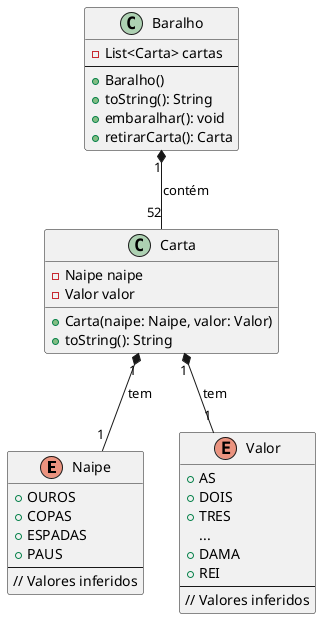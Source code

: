 @startuml
skinparam ClassAttributeIconStyle visibility

' ====================================================================
' ENUMS (Tipos de dados para Naipe e Valor)
' ====================================================================

enum Naipe {
  + OUROS
  + COPAS
  + ESPADAS
  + PAUS
  --
  // Valores inferidos
}

enum Valor {
  + AS
  + DOIS
  + TRES
  ...
  + DAMA
  + REI
  --
  // Valores inferidos
}

' ====================================================================
' CLASSE CARTA (Inferida pelo uso em Baralho)
' ====================================================================

class Carta {
  - Naipe naipe
  - Valor valor
  + Carta(naipe: Naipe, valor: Valor)
  + toString(): String
}

' ====================================================================
' CLASSE BARALHO (Fornecida no código)
' ====================================================================

class Baralho {
  - List<Carta> cartas
  --
  + Baralho()
  + toString(): String
  + embaralhar(): void
  + retirarCarta(): Carta
}

' ====================================================================
' RELACIONAMENTOS
' ====================================================================

' Baralho contém 52 Cartas (Composição Forte)
Baralho "1" *-- "52" Carta : contém

' Carta tem 1 Naipe e 1 Valor
Carta "1" *-- "1" Naipe : tem
Carta "1" *-- "1" Valor : tem

@enduml